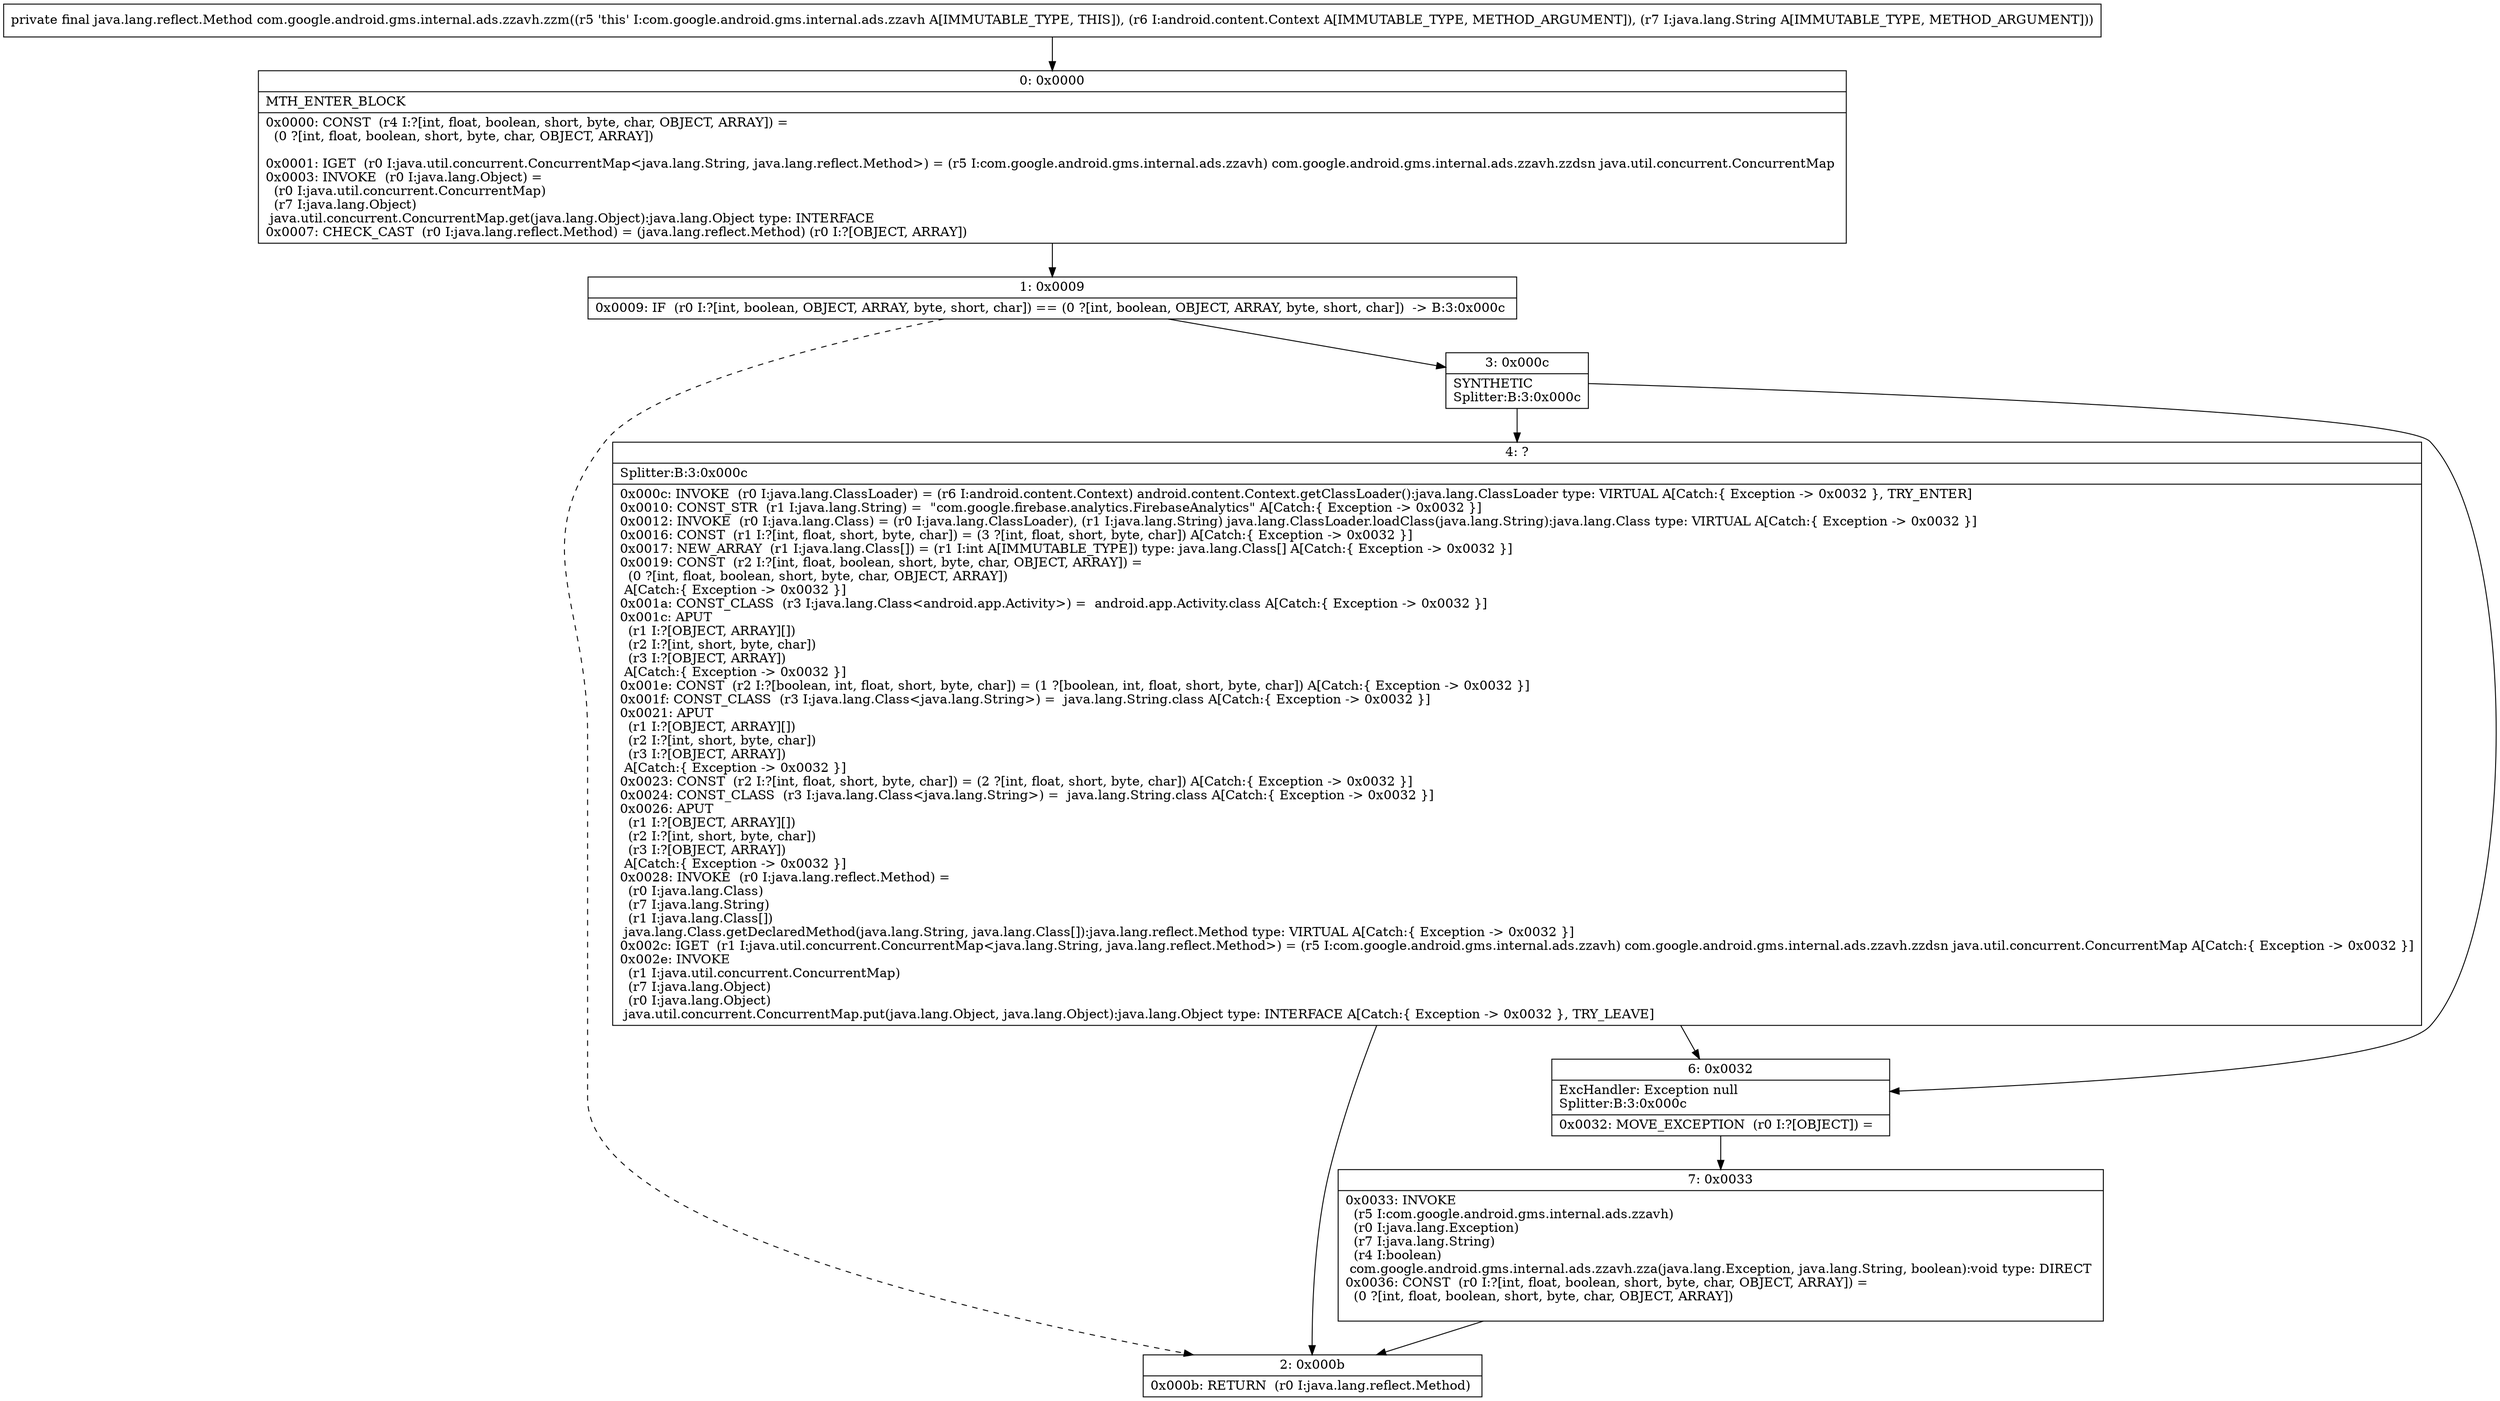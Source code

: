 digraph "CFG forcom.google.android.gms.internal.ads.zzavh.zzm(Landroid\/content\/Context;Ljava\/lang\/String;)Ljava\/lang\/reflect\/Method;" {
Node_0 [shape=record,label="{0\:\ 0x0000|MTH_ENTER_BLOCK\l|0x0000: CONST  (r4 I:?[int, float, boolean, short, byte, char, OBJECT, ARRAY]) = \l  (0 ?[int, float, boolean, short, byte, char, OBJECT, ARRAY])\l \l0x0001: IGET  (r0 I:java.util.concurrent.ConcurrentMap\<java.lang.String, java.lang.reflect.Method\>) = (r5 I:com.google.android.gms.internal.ads.zzavh) com.google.android.gms.internal.ads.zzavh.zzdsn java.util.concurrent.ConcurrentMap \l0x0003: INVOKE  (r0 I:java.lang.Object) = \l  (r0 I:java.util.concurrent.ConcurrentMap)\l  (r7 I:java.lang.Object)\l java.util.concurrent.ConcurrentMap.get(java.lang.Object):java.lang.Object type: INTERFACE \l0x0007: CHECK_CAST  (r0 I:java.lang.reflect.Method) = (java.lang.reflect.Method) (r0 I:?[OBJECT, ARRAY]) \l}"];
Node_1 [shape=record,label="{1\:\ 0x0009|0x0009: IF  (r0 I:?[int, boolean, OBJECT, ARRAY, byte, short, char]) == (0 ?[int, boolean, OBJECT, ARRAY, byte, short, char])  \-\> B:3:0x000c \l}"];
Node_2 [shape=record,label="{2\:\ 0x000b|0x000b: RETURN  (r0 I:java.lang.reflect.Method) \l}"];
Node_3 [shape=record,label="{3\:\ 0x000c|SYNTHETIC\lSplitter:B:3:0x000c\l}"];
Node_4 [shape=record,label="{4\:\ ?|Splitter:B:3:0x000c\l|0x000c: INVOKE  (r0 I:java.lang.ClassLoader) = (r6 I:android.content.Context) android.content.Context.getClassLoader():java.lang.ClassLoader type: VIRTUAL A[Catch:\{ Exception \-\> 0x0032 \}, TRY_ENTER]\l0x0010: CONST_STR  (r1 I:java.lang.String) =  \"com.google.firebase.analytics.FirebaseAnalytics\" A[Catch:\{ Exception \-\> 0x0032 \}]\l0x0012: INVOKE  (r0 I:java.lang.Class) = (r0 I:java.lang.ClassLoader), (r1 I:java.lang.String) java.lang.ClassLoader.loadClass(java.lang.String):java.lang.Class type: VIRTUAL A[Catch:\{ Exception \-\> 0x0032 \}]\l0x0016: CONST  (r1 I:?[int, float, short, byte, char]) = (3 ?[int, float, short, byte, char]) A[Catch:\{ Exception \-\> 0x0032 \}]\l0x0017: NEW_ARRAY  (r1 I:java.lang.Class[]) = (r1 I:int A[IMMUTABLE_TYPE]) type: java.lang.Class[] A[Catch:\{ Exception \-\> 0x0032 \}]\l0x0019: CONST  (r2 I:?[int, float, boolean, short, byte, char, OBJECT, ARRAY]) = \l  (0 ?[int, float, boolean, short, byte, char, OBJECT, ARRAY])\l A[Catch:\{ Exception \-\> 0x0032 \}]\l0x001a: CONST_CLASS  (r3 I:java.lang.Class\<android.app.Activity\>) =  android.app.Activity.class A[Catch:\{ Exception \-\> 0x0032 \}]\l0x001c: APUT  \l  (r1 I:?[OBJECT, ARRAY][])\l  (r2 I:?[int, short, byte, char])\l  (r3 I:?[OBJECT, ARRAY])\l A[Catch:\{ Exception \-\> 0x0032 \}]\l0x001e: CONST  (r2 I:?[boolean, int, float, short, byte, char]) = (1 ?[boolean, int, float, short, byte, char]) A[Catch:\{ Exception \-\> 0x0032 \}]\l0x001f: CONST_CLASS  (r3 I:java.lang.Class\<java.lang.String\>) =  java.lang.String.class A[Catch:\{ Exception \-\> 0x0032 \}]\l0x0021: APUT  \l  (r1 I:?[OBJECT, ARRAY][])\l  (r2 I:?[int, short, byte, char])\l  (r3 I:?[OBJECT, ARRAY])\l A[Catch:\{ Exception \-\> 0x0032 \}]\l0x0023: CONST  (r2 I:?[int, float, short, byte, char]) = (2 ?[int, float, short, byte, char]) A[Catch:\{ Exception \-\> 0x0032 \}]\l0x0024: CONST_CLASS  (r3 I:java.lang.Class\<java.lang.String\>) =  java.lang.String.class A[Catch:\{ Exception \-\> 0x0032 \}]\l0x0026: APUT  \l  (r1 I:?[OBJECT, ARRAY][])\l  (r2 I:?[int, short, byte, char])\l  (r3 I:?[OBJECT, ARRAY])\l A[Catch:\{ Exception \-\> 0x0032 \}]\l0x0028: INVOKE  (r0 I:java.lang.reflect.Method) = \l  (r0 I:java.lang.Class)\l  (r7 I:java.lang.String)\l  (r1 I:java.lang.Class[])\l java.lang.Class.getDeclaredMethod(java.lang.String, java.lang.Class[]):java.lang.reflect.Method type: VIRTUAL A[Catch:\{ Exception \-\> 0x0032 \}]\l0x002c: IGET  (r1 I:java.util.concurrent.ConcurrentMap\<java.lang.String, java.lang.reflect.Method\>) = (r5 I:com.google.android.gms.internal.ads.zzavh) com.google.android.gms.internal.ads.zzavh.zzdsn java.util.concurrent.ConcurrentMap A[Catch:\{ Exception \-\> 0x0032 \}]\l0x002e: INVOKE  \l  (r1 I:java.util.concurrent.ConcurrentMap)\l  (r7 I:java.lang.Object)\l  (r0 I:java.lang.Object)\l java.util.concurrent.ConcurrentMap.put(java.lang.Object, java.lang.Object):java.lang.Object type: INTERFACE A[Catch:\{ Exception \-\> 0x0032 \}, TRY_LEAVE]\l}"];
Node_6 [shape=record,label="{6\:\ 0x0032|ExcHandler: Exception null\lSplitter:B:3:0x000c\l|0x0032: MOVE_EXCEPTION  (r0 I:?[OBJECT]) =  \l}"];
Node_7 [shape=record,label="{7\:\ 0x0033|0x0033: INVOKE  \l  (r5 I:com.google.android.gms.internal.ads.zzavh)\l  (r0 I:java.lang.Exception)\l  (r7 I:java.lang.String)\l  (r4 I:boolean)\l com.google.android.gms.internal.ads.zzavh.zza(java.lang.Exception, java.lang.String, boolean):void type: DIRECT \l0x0036: CONST  (r0 I:?[int, float, boolean, short, byte, char, OBJECT, ARRAY]) = \l  (0 ?[int, float, boolean, short, byte, char, OBJECT, ARRAY])\l \l}"];
MethodNode[shape=record,label="{private final java.lang.reflect.Method com.google.android.gms.internal.ads.zzavh.zzm((r5 'this' I:com.google.android.gms.internal.ads.zzavh A[IMMUTABLE_TYPE, THIS]), (r6 I:android.content.Context A[IMMUTABLE_TYPE, METHOD_ARGUMENT]), (r7 I:java.lang.String A[IMMUTABLE_TYPE, METHOD_ARGUMENT])) }"];
MethodNode -> Node_0;
Node_0 -> Node_1;
Node_1 -> Node_2[style=dashed];
Node_1 -> Node_3;
Node_3 -> Node_4;
Node_3 -> Node_6;
Node_4 -> Node_6;
Node_4 -> Node_2;
Node_6 -> Node_7;
Node_7 -> Node_2;
}

